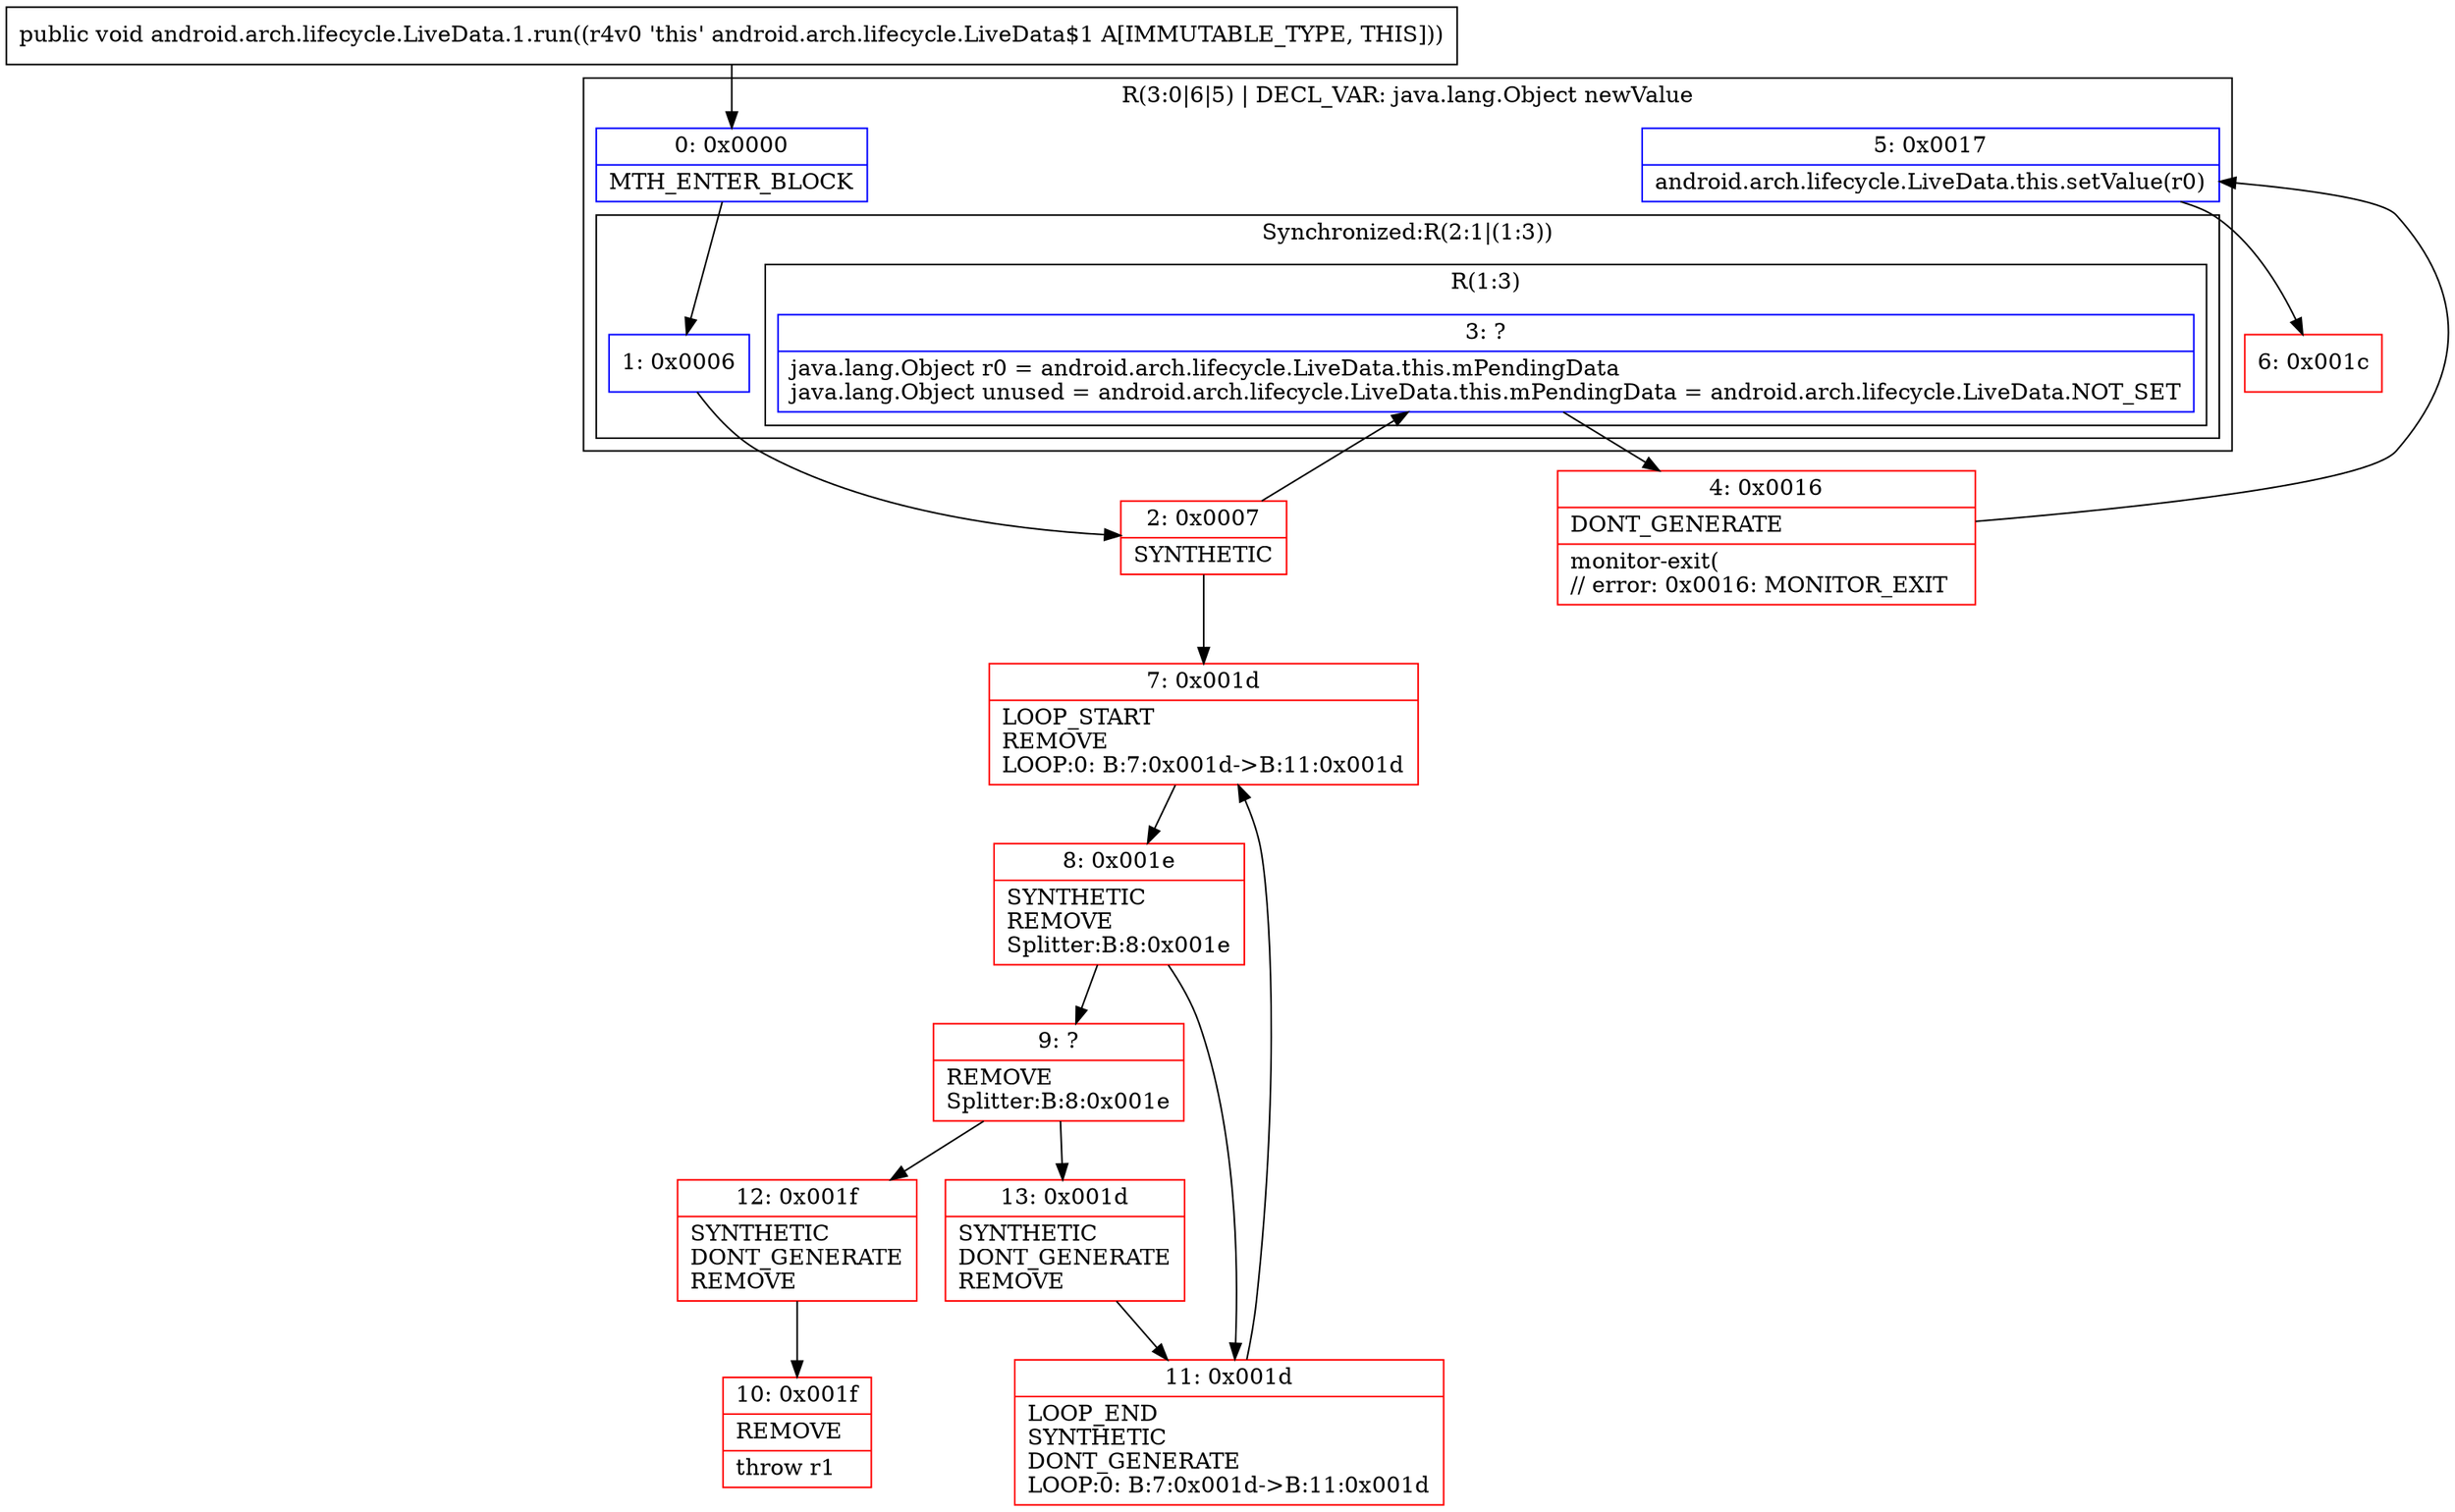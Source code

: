digraph "CFG forandroid.arch.lifecycle.LiveData.1.run()V" {
subgraph cluster_Region_1188759204 {
label = "R(3:0|6|5) | DECL_VAR: java.lang.Object newValue\l";
node [shape=record,color=blue];
Node_0 [shape=record,label="{0\:\ 0x0000|MTH_ENTER_BLOCK\l}"];
subgraph cluster_SynchronizedRegion_2075994648 {
label = "Synchronized:R(2:1|(1:3))";
node [shape=record,color=blue];
Node_1 [shape=record,label="{1\:\ 0x0006}"];
subgraph cluster_Region_1075744336 {
label = "R(1:3)";
node [shape=record,color=blue];
Node_3 [shape=record,label="{3\:\ ?|java.lang.Object r0 = android.arch.lifecycle.LiveData.this.mPendingData\ljava.lang.Object unused = android.arch.lifecycle.LiveData.this.mPendingData = android.arch.lifecycle.LiveData.NOT_SET\l}"];
}
}
Node_5 [shape=record,label="{5\:\ 0x0017|android.arch.lifecycle.LiveData.this.setValue(r0)\l}"];
}
Node_2 [shape=record,color=red,label="{2\:\ 0x0007|SYNTHETIC\l}"];
Node_4 [shape=record,color=red,label="{4\:\ 0x0016|DONT_GENERATE\l|monitor\-exit(\l\/\/ error: 0x0016: MONITOR_EXIT  \l}"];
Node_6 [shape=record,color=red,label="{6\:\ 0x001c}"];
Node_7 [shape=record,color=red,label="{7\:\ 0x001d|LOOP_START\lREMOVE\lLOOP:0: B:7:0x001d\-\>B:11:0x001d\l}"];
Node_8 [shape=record,color=red,label="{8\:\ 0x001e|SYNTHETIC\lREMOVE\lSplitter:B:8:0x001e\l}"];
Node_9 [shape=record,color=red,label="{9\:\ ?|REMOVE\lSplitter:B:8:0x001e\l}"];
Node_10 [shape=record,color=red,label="{10\:\ 0x001f|REMOVE\l|throw r1\l}"];
Node_11 [shape=record,color=red,label="{11\:\ 0x001d|LOOP_END\lSYNTHETIC\lDONT_GENERATE\lLOOP:0: B:7:0x001d\-\>B:11:0x001d\l}"];
Node_12 [shape=record,color=red,label="{12\:\ 0x001f|SYNTHETIC\lDONT_GENERATE\lREMOVE\l}"];
Node_13 [shape=record,color=red,label="{13\:\ 0x001d|SYNTHETIC\lDONT_GENERATE\lREMOVE\l}"];
MethodNode[shape=record,label="{public void android.arch.lifecycle.LiveData.1.run((r4v0 'this' android.arch.lifecycle.LiveData$1 A[IMMUTABLE_TYPE, THIS])) }"];
MethodNode -> Node_0;
Node_0 -> Node_1;
Node_1 -> Node_2;
Node_3 -> Node_4;
Node_5 -> Node_6;
Node_2 -> Node_3;
Node_2 -> Node_7;
Node_4 -> Node_5;
Node_7 -> Node_8;
Node_8 -> Node_9;
Node_8 -> Node_11;
Node_9 -> Node_12;
Node_9 -> Node_13;
Node_11 -> Node_7;
Node_12 -> Node_10;
Node_13 -> Node_11;
}

